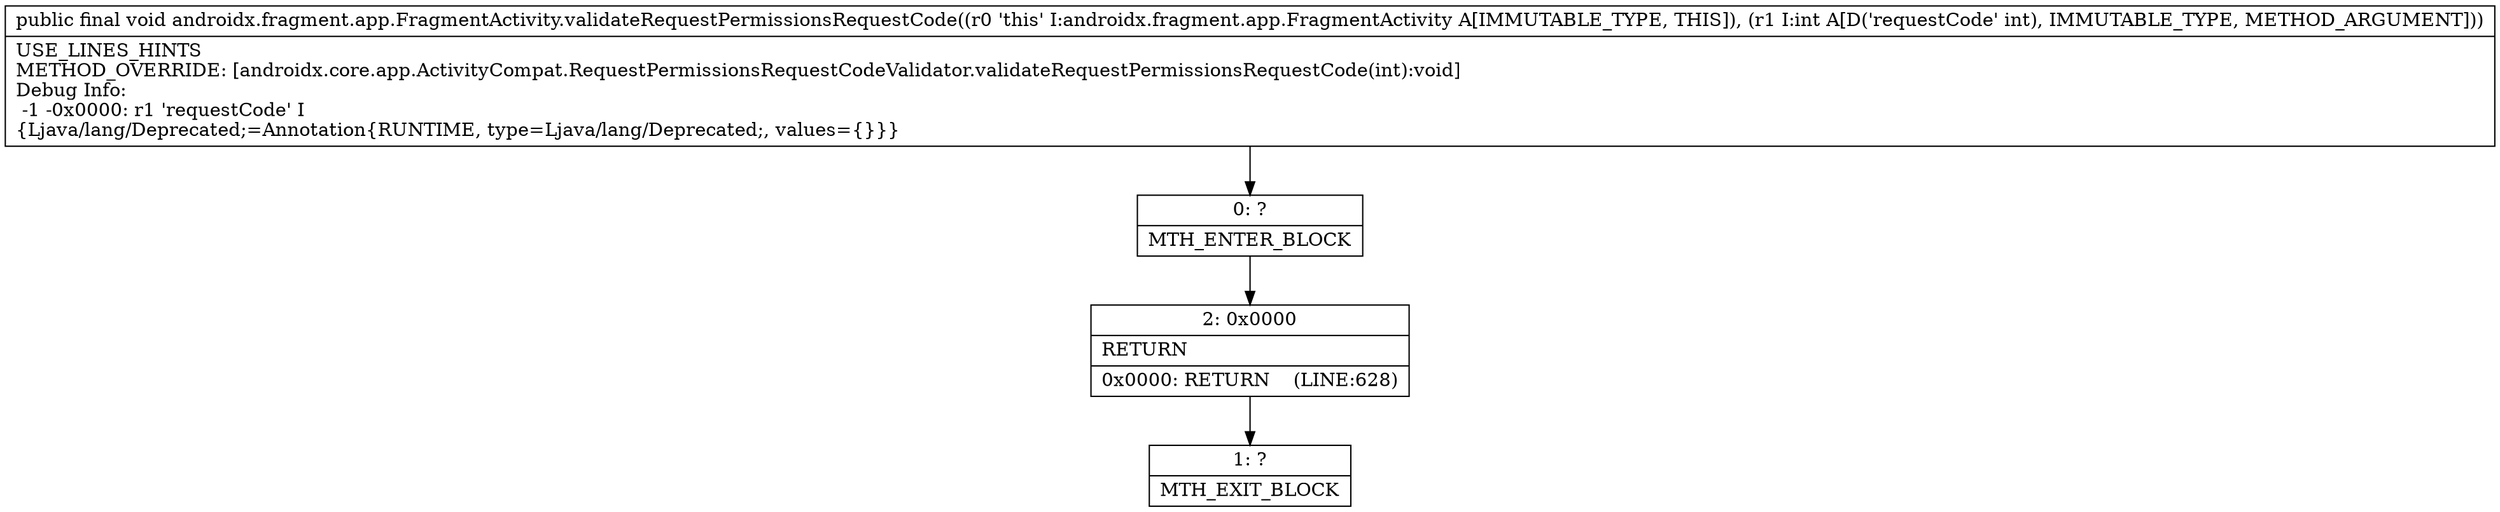 digraph "CFG forandroidx.fragment.app.FragmentActivity.validateRequestPermissionsRequestCode(I)V" {
Node_0 [shape=record,label="{0\:\ ?|MTH_ENTER_BLOCK\l}"];
Node_2 [shape=record,label="{2\:\ 0x0000|RETURN\l|0x0000: RETURN    (LINE:628)\l}"];
Node_1 [shape=record,label="{1\:\ ?|MTH_EXIT_BLOCK\l}"];
MethodNode[shape=record,label="{public final void androidx.fragment.app.FragmentActivity.validateRequestPermissionsRequestCode((r0 'this' I:androidx.fragment.app.FragmentActivity A[IMMUTABLE_TYPE, THIS]), (r1 I:int A[D('requestCode' int), IMMUTABLE_TYPE, METHOD_ARGUMENT]))  | USE_LINES_HINTS\lMETHOD_OVERRIDE: [androidx.core.app.ActivityCompat.RequestPermissionsRequestCodeValidator.validateRequestPermissionsRequestCode(int):void]\lDebug Info:\l  \-1 \-0x0000: r1 'requestCode' I\l\{Ljava\/lang\/Deprecated;=Annotation\{RUNTIME, type=Ljava\/lang\/Deprecated;, values=\{\}\}\}\l}"];
MethodNode -> Node_0;Node_0 -> Node_2;
Node_2 -> Node_1;
}

